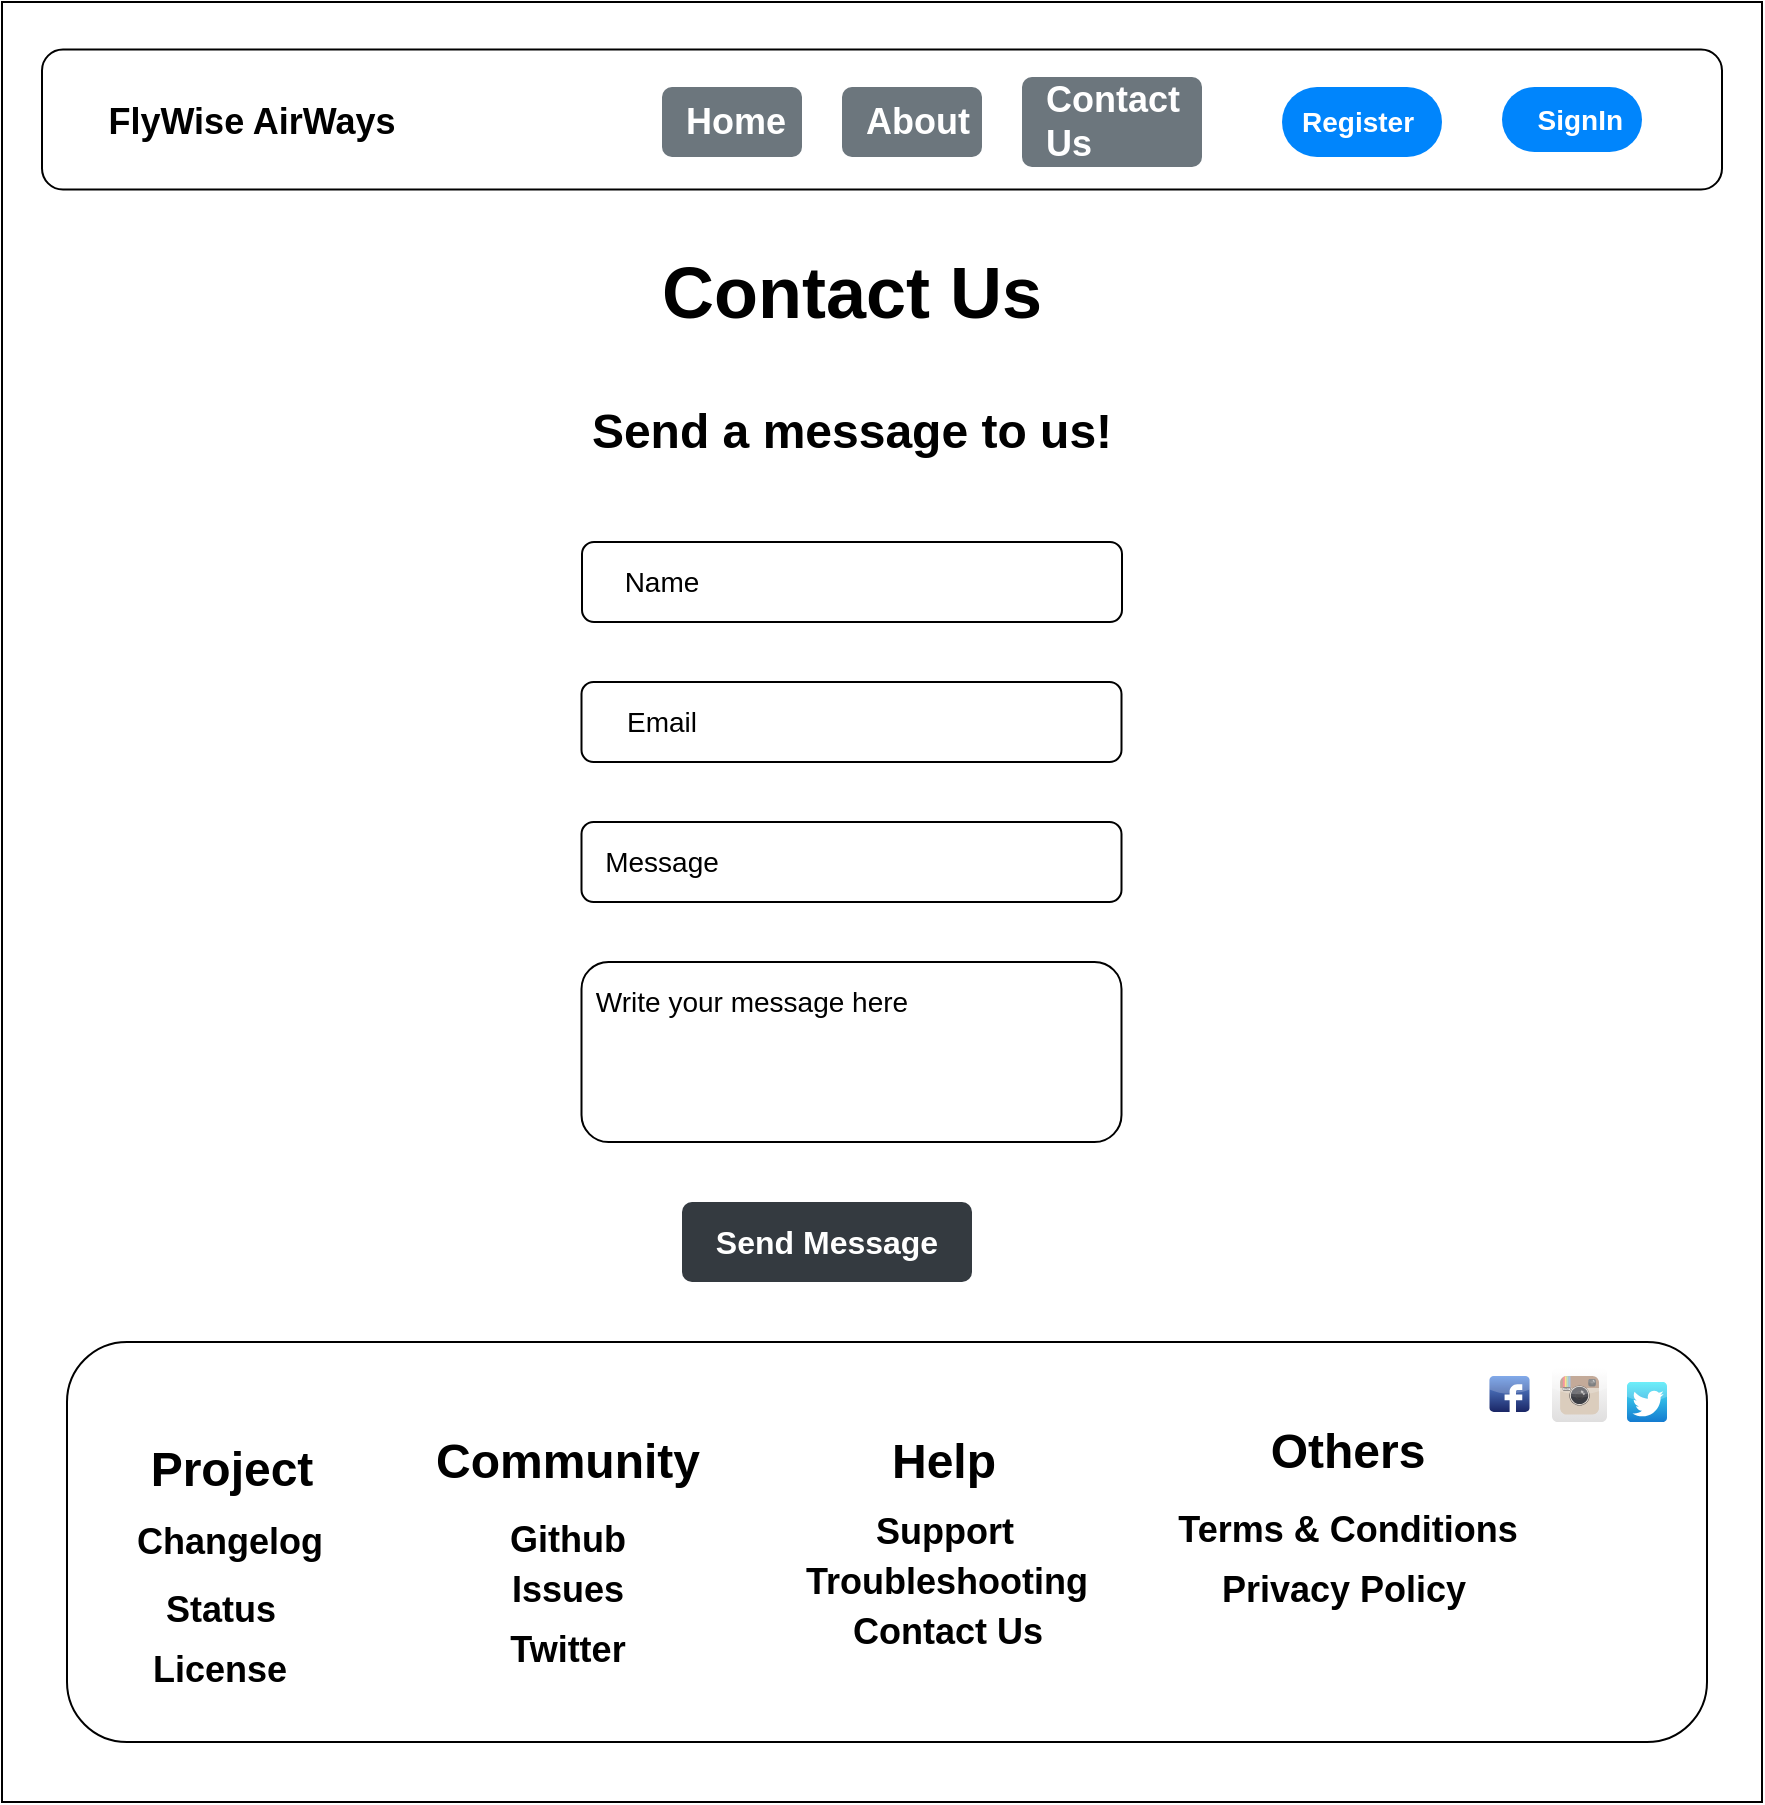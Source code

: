 <mxfile version="24.2.5" type="device">
  <diagram name="Page-1" id="c9db0220-8083-56f3-ca83-edcdcd058819">
    <mxGraphModel dx="1120" dy="2285.5" grid="1" gridSize="10" guides="1" tooltips="1" connect="1" arrows="1" fold="1" page="1" pageScale="1.5" pageWidth="826" pageHeight="1169" background="none" math="0" shadow="0">
      <root>
        <mxCell id="0" style=";html=1;" />
        <mxCell id="1" style=";html=1;" parent="0" />
        <mxCell id="rbo-8w_kHWGLq0VjNda0-2" value="" style="rounded=0;whiteSpace=wrap;html=1;" vertex="1" parent="1">
          <mxGeometry x="130" y="-40" width="880" height="900" as="geometry" />
        </mxCell>
        <mxCell id="rbo-8w_kHWGLq0VjNda0-3" value="" style="rounded=1;whiteSpace=wrap;html=1;" vertex="1" parent="1">
          <mxGeometry x="150" y="-16.25" width="840" height="70" as="geometry" />
        </mxCell>
        <mxCell id="rbo-8w_kHWGLq0VjNda0-4" value="&lt;font style=&quot;font-size: 18px;&quot;&gt;&lt;b&gt;FlyWise AirWays&lt;/b&gt;&lt;/font&gt;" style="text;html=1;align=center;verticalAlign=middle;whiteSpace=wrap;rounded=0;" vertex="1" parent="1">
          <mxGeometry x="150" y="5" width="210" height="30" as="geometry" />
        </mxCell>
        <mxCell id="rbo-8w_kHWGLq0VjNda0-5" value="Home" style="html=1;shadow=0;dashed=0;shape=mxgraph.bootstrap.rrect;rSize=5;strokeColor=none;strokeWidth=1;fillColor=#6C767D;fontColor=#FFFFFF;whiteSpace=wrap;align=left;verticalAlign=middle;spacingLeft=10;fontStyle=1;fontSize=18;" vertex="1" parent="1">
          <mxGeometry x="460" y="2.5" width="70" height="35" as="geometry" />
        </mxCell>
        <mxCell id="rbo-8w_kHWGLq0VjNda0-6" value="Abo&lt;span style=&quot;color: rgba(0, 0, 0, 0); font-family: monospace; font-size: 0px; font-weight: 400; text-wrap: nowrap;&quot;&gt;%3CmxGraphModel%3E%3Croot%3E%3CmxCell%20id%3D%220%22%2F%3E%3CmxCell%20id%3D%221%22%20parent%3D%220%22%2F%3E%3CmxCell%20id%3D%222%22%20value%3D%22Home%22%20style%3D%22html%3D1%3Bshadow%3D0%3Bdashed%3D0%3Bshape%3Dmxgraph.bootstrap.rrect%3BrSize%3D5%3BstrokeColor%3Dnone%3BstrokeWidth%3D1%3BfillColor%3D%236C767D%3BfontColor%3D%23FFFFFF%3BwhiteSpace%3Dwrap%3Balign%3Dleft%3BverticalAlign%3Dmiddle%3BspacingLeft%3D10%3BfontStyle%3D1%3BfontSize%3D18%3B%22%20vertex%3D%221%22%20parent%3D%221%22%3E%3CmxGeometry%20x%3D%22430%22%20y%3D%2275%22%20width%3D%2270%22%20height%3D%2235%22%20as%3D%22geometry%22%2F%3E%3C%2FmxCell%3E%3C%2Froot%3E%3C%2FmxGraphModel%3E&lt;/span&gt;&lt;span style=&quot;color: rgba(0, 0, 0, 0); font-family: monospace; font-size: 0px; font-weight: 400; text-wrap: nowrap;&quot;&gt;%3CmxGraphModel%3E%3Croot%3E%3CmxCell%20id%3D%220%22%2F%3E%3CmxCell%20id%3D%221%22%20parent%3D%220%22%2F%3E%3CmxCell%20id%3D%222%22%20value%3D%22Home%22%20style%3D%22html%3D1%3Bshadow%3D0%3Bdashed%3D0%3Bshape%3Dmxgraph.bootstrap.rrect%3BrSize%3D5%3BstrokeColor%3Dnone%3BstrokeWidth%3D1%3BfillColor%3D%236C767D%3BfontColor%3D%23FFFFFF%3BwhiteSpace%3Dwrap%3Balign%3Dleft%3BverticalAlign%3Dmiddle%3BspacingLeft%3D10%3BfontStyle%3D1%3BfontSize%3D18%3B%22%20vertex%3D%221%22%20parent%3D%221%22%3E%3CmxGeometry%20x%3D%22430%22%20y%3D%2275%22%20width%3D%2270%22%20height%3D%2235%22%20as%3D%22geometry%22%2F%3E%3C%2FmxCell%3E%3C%2Froot%3E%3C%2FmxGraphModel%3E&lt;/span&gt;ut&amp;nbsp;&amp;nbsp;" style="html=1;shadow=0;dashed=0;shape=mxgraph.bootstrap.rrect;rSize=5;strokeColor=none;strokeWidth=1;fillColor=#6C767D;fontColor=#FFFFFF;whiteSpace=wrap;align=left;verticalAlign=middle;spacingLeft=10;fontStyle=1;fontSize=18;" vertex="1" parent="1">
          <mxGeometry x="550" y="2.5" width="70" height="35" as="geometry" />
        </mxCell>
        <mxCell id="rbo-8w_kHWGLq0VjNda0-7" value="Contact Us" style="html=1;shadow=0;dashed=0;shape=mxgraph.bootstrap.rrect;rSize=5;strokeColor=none;strokeWidth=1;fillColor=#6C767D;fontColor=#FFFFFF;whiteSpace=wrap;align=left;verticalAlign=middle;spacingLeft=10;fontStyle=1;fontSize=18;" vertex="1" parent="1">
          <mxGeometry x="640" y="-2.5" width="90" height="45" as="geometry" />
        </mxCell>
        <mxCell id="rbo-8w_kHWGLq0VjNda0-8" value="Register" style="rounded=1;whiteSpace=wrap;html=1;arcSize=50;strokeColor=none;strokeWidth=1;fillColor=#0085FC;fontColor=#FFFFFF;whiteSpace=wrap;align=left;verticalAlign=middle;spacingLeft=0;fontStyle=1;fontSize=14;spacing=10;" vertex="1" parent="1">
          <mxGeometry x="770" y="2.5" width="80" height="35" as="geometry" />
        </mxCell>
        <mxCell id="rbo-8w_kHWGLq0VjNda0-9" value="&amp;nbsp; SignIn" style="rounded=1;whiteSpace=wrap;html=1;arcSize=50;strokeColor=none;strokeWidth=1;fillColor=#0085FC;fontColor=#FFFFFF;whiteSpace=wrap;align=left;verticalAlign=middle;spacingLeft=0;fontStyle=1;fontSize=14;spacing=10;" vertex="1" parent="1">
          <mxGeometry x="880" y="2.5" width="70" height="32.5" as="geometry" />
        </mxCell>
        <mxCell id="rbo-8w_kHWGLq0VjNda0-13" value="" style="text;html=1;align=center;verticalAlign=middle;whiteSpace=wrap;rounded=0;fillColor=#FFFFFF;" vertex="1" parent="1">
          <mxGeometry x="177.5" y="225" width="128.5" height="40" as="geometry" />
        </mxCell>
        <mxCell id="rbo-8w_kHWGLq0VjNda0-25" style="edgeStyle=orthogonalEdgeStyle;rounded=0;orthogonalLoop=1;jettySize=auto;html=1;exitX=0.5;exitY=1;exitDx=0;exitDy=0;" edge="1" parent="1">
          <mxGeometry relative="1" as="geometry">
            <mxPoint x="462.5" y="723.5" as="sourcePoint" />
            <mxPoint x="462.5" y="723.5" as="targetPoint" />
          </mxGeometry>
        </mxCell>
        <mxCell id="rbo-8w_kHWGLq0VjNda0-26" value="" style="rounded=1;whiteSpace=wrap;html=1;fillColor=#FFFFFF;" vertex="1" parent="1">
          <mxGeometry x="162.5" y="630" width="820" height="200" as="geometry" />
        </mxCell>
        <mxCell id="rbo-8w_kHWGLq0VjNda0-27" value="&lt;font style=&quot;font-size: 24px;&quot;&gt;&lt;b style=&quot;&quot;&gt;Project&lt;/b&gt;&lt;/font&gt;&lt;div&gt;&lt;font size=&quot;3&quot; style=&quot;&quot;&gt;&lt;b&gt;&lt;br&gt;&lt;/b&gt;&lt;/font&gt;&lt;/div&gt;&lt;div&gt;&lt;font style=&quot;font-size: 18px;&quot;&gt;&lt;b&gt;&lt;br&gt;&lt;/b&gt;&lt;/font&gt;&lt;/div&gt;" style="text;html=1;align=center;verticalAlign=middle;whiteSpace=wrap;rounded=0;" vertex="1" parent="1">
          <mxGeometry x="150" y="653.5" width="190" height="120" as="geometry" />
        </mxCell>
        <mxCell id="rbo-8w_kHWGLq0VjNda0-28" value="&lt;font style=&quot;font-size: 18px;&quot;&gt;&lt;b&gt;Changelog&lt;/b&gt;&lt;/font&gt;" style="text;html=1;align=center;verticalAlign=middle;whiteSpace=wrap;rounded=0;" vertex="1" parent="1">
          <mxGeometry x="189.25" y="705" width="110" height="50" as="geometry" />
        </mxCell>
        <mxCell id="rbo-8w_kHWGLq0VjNda0-29" value="&lt;font style=&quot;font-size: 18px;&quot;&gt;&lt;b&gt;Status&lt;/b&gt;&lt;/font&gt;" style="text;html=1;align=center;verticalAlign=middle;whiteSpace=wrap;rounded=0;" vertex="1" parent="1">
          <mxGeometry x="199" y="743.5" width="81" height="40" as="geometry" />
        </mxCell>
        <mxCell id="rbo-8w_kHWGLq0VjNda0-30" value="&lt;b&gt;&lt;font style=&quot;font-size: 18px;&quot;&gt;License&lt;/font&gt;&lt;/b&gt;" style="text;html=1;align=center;verticalAlign=middle;whiteSpace=wrap;rounded=0;" vertex="1" parent="1">
          <mxGeometry x="199" y="773.5" width="80" height="40" as="geometry" />
        </mxCell>
        <mxCell id="rbo-8w_kHWGLq0VjNda0-31" value="&lt;font style=&quot;font-size: 24px;&quot;&gt;&lt;b style=&quot;&quot;&gt;Community&lt;/b&gt;&lt;/font&gt;" style="text;html=1;align=center;verticalAlign=middle;whiteSpace=wrap;rounded=0;" vertex="1" parent="1">
          <mxGeometry x="382.5" y="675" width="60" height="30" as="geometry" />
        </mxCell>
        <mxCell id="rbo-8w_kHWGLq0VjNda0-32" value="&lt;font style=&quot;font-size: 18px;&quot;&gt;&lt;b&gt;Github&lt;/b&gt;&lt;/font&gt;" style="text;html=1;align=center;verticalAlign=middle;whiteSpace=wrap;rounded=0;" vertex="1" parent="1">
          <mxGeometry x="382.5" y="713.5" width="60" height="30" as="geometry" />
        </mxCell>
        <mxCell id="rbo-8w_kHWGLq0VjNda0-33" value="&lt;font style=&quot;font-size: 18px;&quot;&gt;&lt;b&gt;Issues&lt;/b&gt;&lt;/font&gt;" style="text;html=1;align=center;verticalAlign=middle;whiteSpace=wrap;rounded=0;" vertex="1" parent="1">
          <mxGeometry x="372.5" y="733.5" width="80" height="40" as="geometry" />
        </mxCell>
        <mxCell id="rbo-8w_kHWGLq0VjNda0-34" value="&lt;span style=&quot;font-size: 18px;&quot;&gt;&lt;b&gt;Twitter&lt;/b&gt;&lt;/span&gt;" style="text;html=1;align=center;verticalAlign=middle;whiteSpace=wrap;rounded=0;" vertex="1" parent="1">
          <mxGeometry x="372.5" y="763.5" width="80" height="40" as="geometry" />
        </mxCell>
        <mxCell id="rbo-8w_kHWGLq0VjNda0-35" value="&lt;b style=&quot;&quot;&gt;&lt;font style=&quot;font-size: 24px;&quot;&gt;Help&lt;/font&gt;&lt;/b&gt;" style="text;html=1;align=center;verticalAlign=middle;whiteSpace=wrap;rounded=0;" vertex="1" parent="1">
          <mxGeometry x="561.25" y="670" width="80" height="40" as="geometry" />
        </mxCell>
        <mxCell id="rbo-8w_kHWGLq0VjNda0-36" value="&lt;b style=&quot;&quot;&gt;&lt;font style=&quot;font-size: 18px;&quot;&gt;Support&lt;/font&gt;&lt;/b&gt;" style="text;html=1;align=center;verticalAlign=middle;whiteSpace=wrap;rounded=0;" vertex="1" parent="1">
          <mxGeometry x="560" y="705" width="82.5" height="40" as="geometry" />
        </mxCell>
        <mxCell id="rbo-8w_kHWGLq0VjNda0-37" value="&lt;span style=&quot;font-size: 18px;&quot;&gt;&lt;b&gt;Troubleshooting&lt;/b&gt;&lt;/span&gt;" style="text;html=1;align=center;verticalAlign=middle;whiteSpace=wrap;rounded=0;" vertex="1" parent="1">
          <mxGeometry x="561.25" y="730" width="82.5" height="40" as="geometry" />
        </mxCell>
        <mxCell id="rbo-8w_kHWGLq0VjNda0-38" value="&lt;span style=&quot;font-size: 18px;&quot;&gt;&lt;b&gt;Contact Us&lt;/b&gt;&lt;/span&gt;" style="text;html=1;align=center;verticalAlign=middle;whiteSpace=wrap;rounded=0;" vertex="1" parent="1">
          <mxGeometry x="532.5" y="755" width="140" height="40" as="geometry" />
        </mxCell>
        <mxCell id="rbo-8w_kHWGLq0VjNda0-39" value="&lt;span style=&quot;font-size: 24px;&quot;&gt;&lt;b&gt;Others&lt;/b&gt;&lt;/span&gt;" style="text;html=1;align=center;verticalAlign=middle;whiteSpace=wrap;rounded=0;" vertex="1" parent="1">
          <mxGeometry x="762.5" y="665" width="80" height="40" as="geometry" />
        </mxCell>
        <mxCell id="rbo-8w_kHWGLq0VjNda0-40" value="&lt;span style=&quot;font-size: 18px;&quot;&gt;&lt;b&gt;Terms &amp;amp; Conditions&lt;/b&gt;&lt;/span&gt;" style="text;html=1;align=center;verticalAlign=middle;whiteSpace=wrap;rounded=0;" vertex="1" parent="1">
          <mxGeometry x="692.5" y="703.5" width="220" height="40" as="geometry" />
        </mxCell>
        <mxCell id="rbo-8w_kHWGLq0VjNda0-41" value="&lt;span style=&quot;font-size: 18px;&quot;&gt;&lt;b&gt;Privacy Policy&lt;/b&gt;&lt;/span&gt;" style="text;html=1;align=center;verticalAlign=middle;whiteSpace=wrap;rounded=0;" vertex="1" parent="1">
          <mxGeometry x="727.5" y="733.5" width="146.25" height="40" as="geometry" />
        </mxCell>
        <mxCell id="rbo-8w_kHWGLq0VjNda0-42" value="" style="dashed=0;outlineConnect=0;html=1;align=center;labelPosition=center;verticalLabelPosition=bottom;verticalAlign=top;shape=mxgraph.webicons.facebook;fillColor=#6294E4;gradientColor=#1A2665" vertex="1" parent="1">
          <mxGeometry x="873.75" y="647" width="20" height="18" as="geometry" />
        </mxCell>
        <mxCell id="rbo-8w_kHWGLq0VjNda0-43" value="" style="dashed=0;outlineConnect=0;html=1;align=center;labelPosition=center;verticalLabelPosition=bottom;verticalAlign=top;shape=mxgraph.webicons.instagram;gradientColor=#DFDEDE" vertex="1" parent="1">
          <mxGeometry x="905" y="643" width="27.5" height="27" as="geometry" />
        </mxCell>
        <mxCell id="rbo-8w_kHWGLq0VjNda0-44" value="" style="dashed=0;outlineConnect=0;html=1;align=center;labelPosition=center;verticalLabelPosition=bottom;verticalAlign=top;shape=mxgraph.webicons.twitter;fillColor=#49EAF7;gradientColor=#137BD0" vertex="1" parent="1">
          <mxGeometry x="942.5" y="650" width="20" height="20" as="geometry" />
        </mxCell>
        <mxCell id="rbo-8w_kHWGLq0VjNda0-45" value="&lt;font style=&quot;font-size: 36px;&quot;&gt;&lt;b style=&quot;&quot;&gt;Contact Us&lt;/b&gt;&lt;/font&gt;" style="text;html=1;align=center;verticalAlign=middle;whiteSpace=wrap;rounded=0;" vertex="1" parent="1">
          <mxGeometry x="430" y="90" width="250" height="30" as="geometry" />
        </mxCell>
        <mxCell id="rbo-8w_kHWGLq0VjNda0-46" value="&lt;b style=&quot;&quot;&gt;&lt;font style=&quot;font-size: 24px;&quot;&gt;Send a message to us!&lt;/font&gt;&lt;/b&gt;" style="text;html=1;align=center;verticalAlign=middle;whiteSpace=wrap;rounded=0;" vertex="1" parent="1">
          <mxGeometry x="306" y="150" width="497.5" height="50" as="geometry" />
        </mxCell>
        <mxCell id="rbo-8w_kHWGLq0VjNda0-47" value="" style="rounded=1;whiteSpace=wrap;html=1;" vertex="1" parent="1">
          <mxGeometry x="420" y="230" width="270" height="40" as="geometry" />
        </mxCell>
        <mxCell id="rbo-8w_kHWGLq0VjNda0-48" value="&lt;font style=&quot;font-size: 14px;&quot;&gt;Name&lt;/font&gt;" style="text;html=1;align=center;verticalAlign=middle;whiteSpace=wrap;rounded=0;" vertex="1" parent="1">
          <mxGeometry x="430" y="235" width="60" height="30" as="geometry" />
        </mxCell>
        <mxCell id="rbo-8w_kHWGLq0VjNda0-49" value="&lt;span style=&quot;color: rgba(0, 0, 0, 0); font-family: monospace; font-size: 0px; text-align: start; text-wrap: nowrap;&quot;&gt;%3CmxGraphModel%3E%3Croot%3E%3CmxCell%20id%3D%220%22%2F%3E%3CmxCell%20id%3D%221%22%20parent%3D%220%22%2F%3E%3CmxCell%20id%3D%222%22%20value%3D%22%26lt%3Bfont%20style%3D%26quot%3Bfont-size%3A%2014px%3B%26quot%3B%26gt%3BName%26lt%3B%2Ffont%26gt%3B%22%20style%3D%22text%3Bhtml%3D1%3Balign%3Dcenter%3BverticalAlign%3Dmiddle%3BwhiteSpace%3Dwrap%3Brounded%3D0%3B%22%20vertex%3D%221%22%20parent%3D%221%22%3E%3CmxGeometry%20x%3D%22430%22%20y%3D%22235%22%20width%3D%2260%22%20height%3D%2230%22%20as%3D%22geometry%22%2F%3E%3C%2FmxCell%3E%3C%2Froot%3E%3C%2FmxGraphModel%3E&lt;/span&gt;" style="rounded=1;whiteSpace=wrap;html=1;" vertex="1" parent="1">
          <mxGeometry x="419.75" y="300" width="270" height="40" as="geometry" />
        </mxCell>
        <mxCell id="rbo-8w_kHWGLq0VjNda0-50" value="&lt;span style=&quot;font-size: 14px;&quot;&gt;Email&lt;/span&gt;" style="text;html=1;align=center;verticalAlign=middle;whiteSpace=wrap;rounded=0;" vertex="1" parent="1">
          <mxGeometry x="430" y="305" width="60" height="30" as="geometry" />
        </mxCell>
        <mxCell id="rbo-8w_kHWGLq0VjNda0-51" value="&lt;span style=&quot;color: rgba(0, 0, 0, 0); font-family: monospace; font-size: 0px; text-align: start; text-wrap: nowrap;&quot;&gt;%3CmxGraphModel%3E%3Croot%3E%3CmxCell%20id%3D%220%22%2F%3E%3CmxCell%20id%3D%221%22%20parent%3D%220%22%2F%3E%3CmxCell%20id%3D%222%22%20value%3D%22%26lt%3Bfont%20style%3D%26quot%3Bfont-size%3A%2014px%3B%26quot%3B%26gt%3BName%26lt%3B%2Ffont%26gt%3B%22%20style%3D%22text%3Bhtml%3D1%3Balign%3Dcenter%3BverticalAlign%3Dmiddle%3BwhiteSpace%3Dwrap%3Brounded%3D0%3B%22%20vertex%3D%221%22%20parent%3D%221%22%3E%3CmxGeometry%20x%3D%22430%22%20y%3D%22235%22%20width%3D%2260%22%20height%3D%2230%22%20as%3D%22geometry%22%2F%3E%3C%2FmxCell%3E%3C%2Froot%3E%3C%2FmxGraphModel%3E&lt;/span&gt;" style="rounded=1;whiteSpace=wrap;html=1;" vertex="1" parent="1">
          <mxGeometry x="419.75" y="370" width="270" height="40" as="geometry" />
        </mxCell>
        <mxCell id="rbo-8w_kHWGLq0VjNda0-52" value="&lt;span style=&quot;font-size: 14px;&quot;&gt;Message&lt;/span&gt;" style="text;html=1;align=center;verticalAlign=middle;whiteSpace=wrap;rounded=0;" vertex="1" parent="1">
          <mxGeometry x="430" y="375" width="60" height="30" as="geometry" />
        </mxCell>
        <mxCell id="rbo-8w_kHWGLq0VjNda0-53" value="&lt;span style=&quot;color: rgba(0, 0, 0, 0); font-family: monospace; font-size: 0px; text-align: start; text-wrap: nowrap;&quot;&gt;%3CmxGraphModel%3E%3Croot%3E%3CmxCell%20id%3D%220%22%2F%3E%3CmxCell%20id%3D%221%22%20parent%3D%220%22%2F%3E%3CmxCell%20id%3D%222%22%20value%3D%22%26lt%3Bfont%20style%3D%26quot%3Bfont-size%3A%2014px%3B%26quot%3B%26gt%3BName%26lt%3B%2Ffont%26gt%3B%22%20style%3D%22text%3Bhtml%3D1%3Balign%3Dcenter%3BverticalAlign%3Dmiddle%3BwhiteSpace%3Dwrap%3Brounded%3D0%3B%22%20vertex%3D%221%22%20parent%3D%221%22%3E%3CmxGeometry%20x%3D%22430%22%20y%3D%22235%22%20width%3D%2260%22%20height%3D%2230%22%20as%3D%22geometry%22%2F%3E%3C%2FmxCell%3E%3C%2Froot%3E%3C%2FmxGraphModel%3E&lt;/span&gt;" style="rounded=1;whiteSpace=wrap;html=1;" vertex="1" parent="1">
          <mxGeometry x="419.75" y="440" width="270" height="90" as="geometry" />
        </mxCell>
        <mxCell id="rbo-8w_kHWGLq0VjNda0-54" value="&lt;span style=&quot;font-size: 14px;&quot;&gt;Write your message here&lt;/span&gt;" style="text;html=1;align=center;verticalAlign=middle;whiteSpace=wrap;rounded=0;" vertex="1" parent="1">
          <mxGeometry x="410" y="445" width="190" height="30" as="geometry" />
        </mxCell>
        <mxCell id="rbo-8w_kHWGLq0VjNda0-56" value="&lt;b&gt;Send Message&lt;/b&gt;" style="html=1;shadow=0;dashed=0;shape=mxgraph.bootstrap.rrect;rSize=5;strokeColor=none;strokeWidth=1;fillColor=#343A40;fontColor=#ffffff;whiteSpace=wrap;align=center;verticalAlign=middle;spacingLeft=0;fontStyle=0;fontSize=16;spacing=5;" vertex="1" parent="1">
          <mxGeometry x="470" y="560" width="145" height="40" as="geometry" />
        </mxCell>
      </root>
    </mxGraphModel>
  </diagram>
</mxfile>
